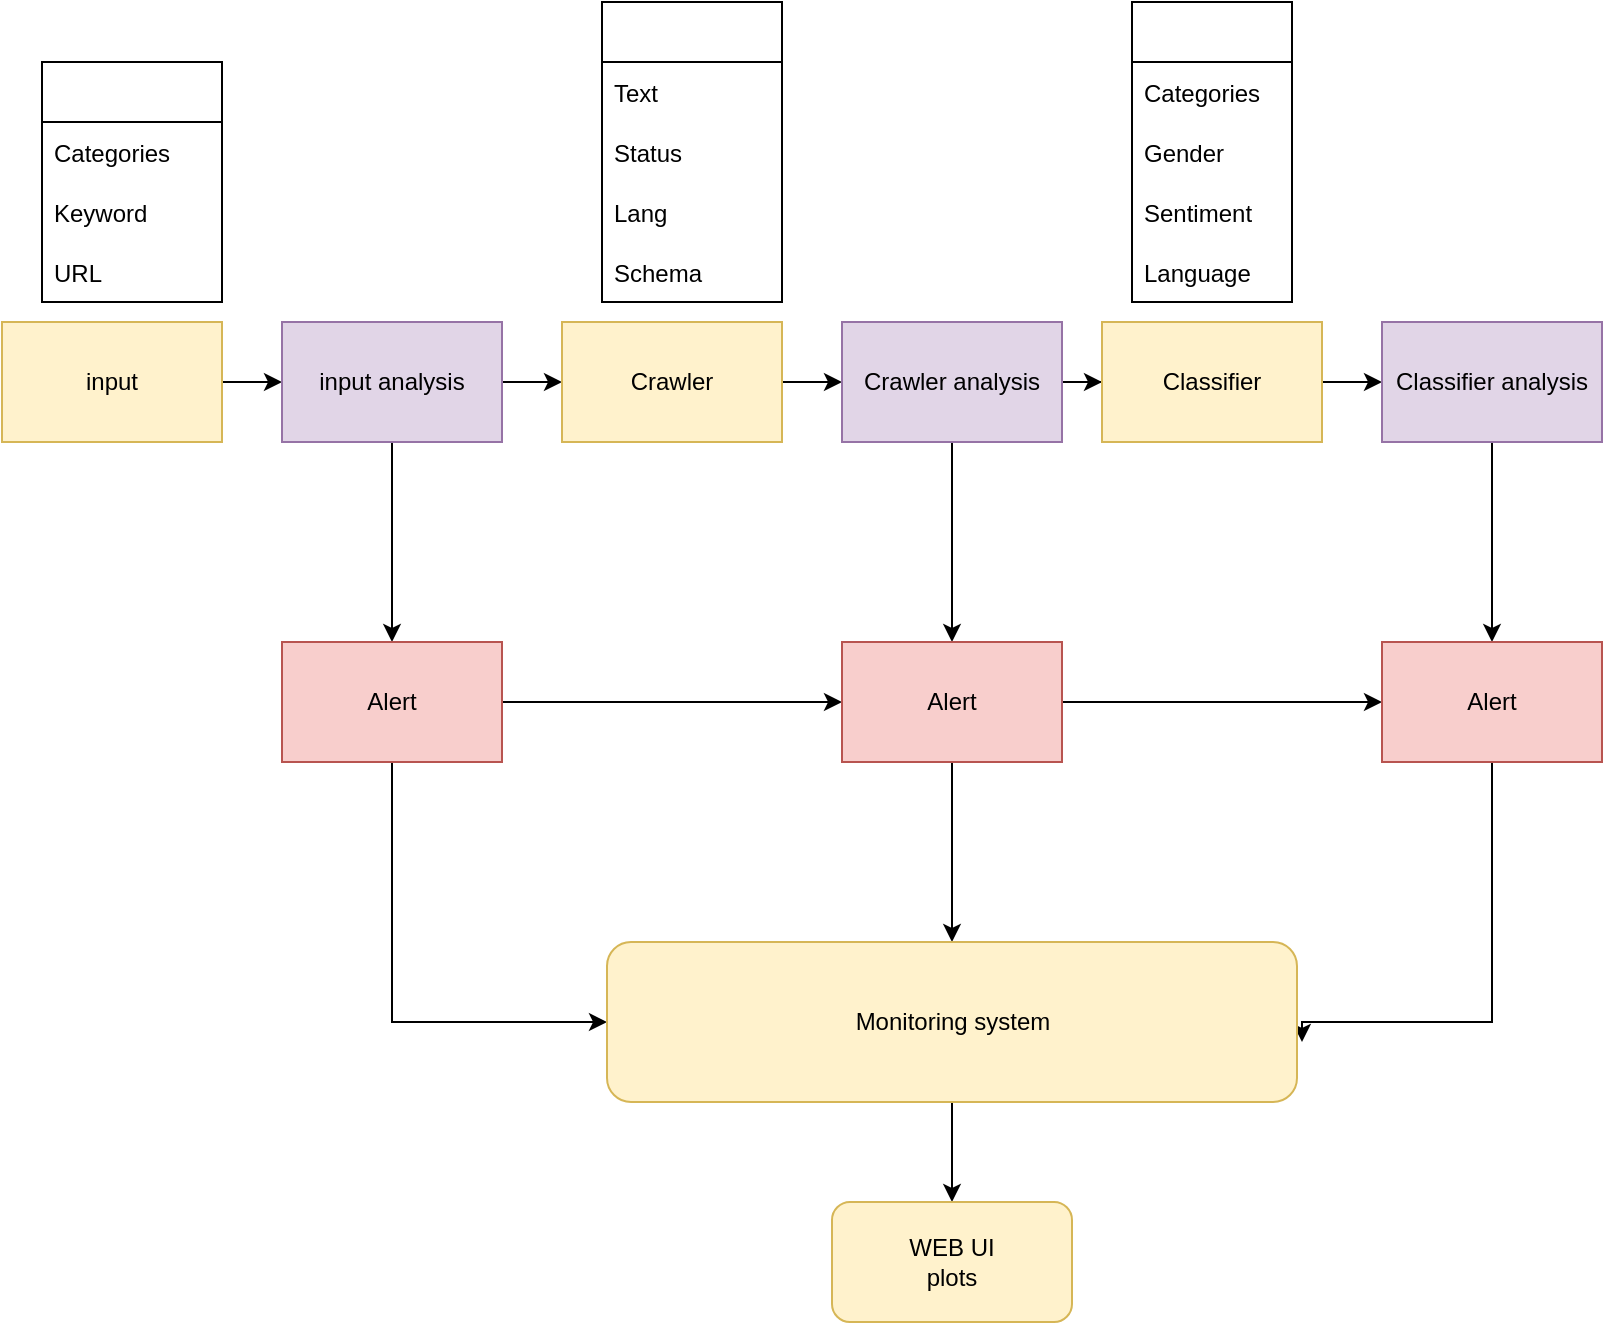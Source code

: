 <mxfile version="15.5.9" type="github" pages="2">
  <diagram id="3GnIAVyGm3pbei8IDFDy" name="Page-1">
    <mxGraphModel dx="1069" dy="625" grid="1" gridSize="10" guides="1" tooltips="1" connect="1" arrows="1" fold="1" page="1" pageScale="1" pageWidth="850" pageHeight="1100" math="0" shadow="0">
      <root>
        <mxCell id="0" />
        <mxCell id="1" parent="0" />
        <mxCell id="aZZkzBbwEPlgp3BR2I00-28" value="" style="edgeStyle=orthogonalEdgeStyle;rounded=0;orthogonalLoop=1;jettySize=auto;html=1;" edge="1" parent="1" source="aZZkzBbwEPlgp3BR2I00-1" target="aZZkzBbwEPlgp3BR2I00-6">
          <mxGeometry relative="1" as="geometry" />
        </mxCell>
        <mxCell id="aZZkzBbwEPlgp3BR2I00-1" value="input" style="rounded=0;whiteSpace=wrap;html=1;fillColor=#fff2cc;strokeColor=#d6b656;" vertex="1" parent="1">
          <mxGeometry x="40" y="210" width="110" height="60" as="geometry" />
        </mxCell>
        <mxCell id="aZZkzBbwEPlgp3BR2I00-2" value="" style="swimlane;fontStyle=0;childLayout=stackLayout;horizontal=1;startSize=30;horizontalStack=0;resizeParent=1;resizeParentMax=0;resizeLast=0;collapsible=1;marginBottom=0;" vertex="1" parent="1">
          <mxGeometry x="60" y="80" width="90" height="120" as="geometry" />
        </mxCell>
        <mxCell id="aZZkzBbwEPlgp3BR2I00-3" value="Categories" style="text;strokeColor=none;fillColor=none;align=left;verticalAlign=middle;spacingLeft=4;spacingRight=4;overflow=hidden;points=[[0,0.5],[1,0.5]];portConstraint=eastwest;rotatable=0;" vertex="1" parent="aZZkzBbwEPlgp3BR2I00-2">
          <mxGeometry y="30" width="90" height="30" as="geometry" />
        </mxCell>
        <mxCell id="aZZkzBbwEPlgp3BR2I00-4" value="Keyword" style="text;strokeColor=none;fillColor=none;align=left;verticalAlign=middle;spacingLeft=4;spacingRight=4;overflow=hidden;points=[[0,0.5],[1,0.5]];portConstraint=eastwest;rotatable=0;" vertex="1" parent="aZZkzBbwEPlgp3BR2I00-2">
          <mxGeometry y="60" width="90" height="30" as="geometry" />
        </mxCell>
        <mxCell id="aZZkzBbwEPlgp3BR2I00-5" value="URL" style="text;strokeColor=none;fillColor=none;align=left;verticalAlign=middle;spacingLeft=4;spacingRight=4;overflow=hidden;points=[[0,0.5],[1,0.5]];portConstraint=eastwest;rotatable=0;" vertex="1" parent="aZZkzBbwEPlgp3BR2I00-2">
          <mxGeometry y="90" width="90" height="30" as="geometry" />
        </mxCell>
        <mxCell id="aZZkzBbwEPlgp3BR2I00-25" value="" style="edgeStyle=orthogonalEdgeStyle;rounded=0;orthogonalLoop=1;jettySize=auto;html=1;" edge="1" parent="1" source="aZZkzBbwEPlgp3BR2I00-6" target="aZZkzBbwEPlgp3BR2I00-22">
          <mxGeometry relative="1" as="geometry" />
        </mxCell>
        <mxCell id="aZZkzBbwEPlgp3BR2I00-29" value="" style="edgeStyle=orthogonalEdgeStyle;rounded=0;orthogonalLoop=1;jettySize=auto;html=1;" edge="1" parent="1" source="aZZkzBbwEPlgp3BR2I00-6" target="aZZkzBbwEPlgp3BR2I00-7">
          <mxGeometry relative="1" as="geometry" />
        </mxCell>
        <mxCell id="aZZkzBbwEPlgp3BR2I00-6" value="input analysis" style="rounded=0;whiteSpace=wrap;html=1;fillColor=#e1d5e7;strokeColor=#9673a6;" vertex="1" parent="1">
          <mxGeometry x="180" y="210" width="110" height="60" as="geometry" />
        </mxCell>
        <mxCell id="aZZkzBbwEPlgp3BR2I00-30" value="" style="edgeStyle=orthogonalEdgeStyle;rounded=0;orthogonalLoop=1;jettySize=auto;html=1;" edge="1" parent="1" source="aZZkzBbwEPlgp3BR2I00-7" target="aZZkzBbwEPlgp3BR2I00-12">
          <mxGeometry relative="1" as="geometry" />
        </mxCell>
        <mxCell id="aZZkzBbwEPlgp3BR2I00-7" value="Crawler" style="rounded=0;whiteSpace=wrap;html=1;fillColor=#fff2cc;strokeColor=#d6b656;" vertex="1" parent="1">
          <mxGeometry x="320" y="210" width="110" height="60" as="geometry" />
        </mxCell>
        <mxCell id="aZZkzBbwEPlgp3BR2I00-8" value="" style="swimlane;fontStyle=0;childLayout=stackLayout;horizontal=1;startSize=30;horizontalStack=0;resizeParent=1;resizeParentMax=0;resizeLast=0;collapsible=1;marginBottom=0;" vertex="1" parent="1">
          <mxGeometry x="340" y="50" width="90" height="150" as="geometry" />
        </mxCell>
        <mxCell id="aZZkzBbwEPlgp3BR2I00-9" value="Text" style="text;strokeColor=none;fillColor=none;align=left;verticalAlign=middle;spacingLeft=4;spacingRight=4;overflow=hidden;points=[[0,0.5],[1,0.5]];portConstraint=eastwest;rotatable=0;" vertex="1" parent="aZZkzBbwEPlgp3BR2I00-8">
          <mxGeometry y="30" width="90" height="30" as="geometry" />
        </mxCell>
        <mxCell id="aZZkzBbwEPlgp3BR2I00-20" value="Status" style="text;strokeColor=none;fillColor=none;align=left;verticalAlign=middle;spacingLeft=4;spacingRight=4;overflow=hidden;points=[[0,0.5],[1,0.5]];portConstraint=eastwest;rotatable=0;" vertex="1" parent="aZZkzBbwEPlgp3BR2I00-8">
          <mxGeometry y="60" width="90" height="30" as="geometry" />
        </mxCell>
        <mxCell id="aZZkzBbwEPlgp3BR2I00-10" value="Lang" style="text;strokeColor=none;fillColor=none;align=left;verticalAlign=middle;spacingLeft=4;spacingRight=4;overflow=hidden;points=[[0,0.5],[1,0.5]];portConstraint=eastwest;rotatable=0;" vertex="1" parent="aZZkzBbwEPlgp3BR2I00-8">
          <mxGeometry y="90" width="90" height="30" as="geometry" />
        </mxCell>
        <mxCell id="aZZkzBbwEPlgp3BR2I00-11" value="Schema" style="text;strokeColor=none;fillColor=none;align=left;verticalAlign=middle;spacingLeft=4;spacingRight=4;overflow=hidden;points=[[0,0.5],[1,0.5]];portConstraint=eastwest;rotatable=0;" vertex="1" parent="aZZkzBbwEPlgp3BR2I00-8">
          <mxGeometry y="120" width="90" height="30" as="geometry" />
        </mxCell>
        <mxCell id="aZZkzBbwEPlgp3BR2I00-26" value="" style="edgeStyle=orthogonalEdgeStyle;rounded=0;orthogonalLoop=1;jettySize=auto;html=1;" edge="1" parent="1" source="aZZkzBbwEPlgp3BR2I00-12" target="aZZkzBbwEPlgp3BR2I00-23">
          <mxGeometry relative="1" as="geometry" />
        </mxCell>
        <mxCell id="aZZkzBbwEPlgp3BR2I00-31" value="" style="edgeStyle=orthogonalEdgeStyle;rounded=0;orthogonalLoop=1;jettySize=auto;html=1;" edge="1" parent="1" source="aZZkzBbwEPlgp3BR2I00-12" target="aZZkzBbwEPlgp3BR2I00-14">
          <mxGeometry relative="1" as="geometry" />
        </mxCell>
        <mxCell id="aZZkzBbwEPlgp3BR2I00-12" value="Crawler analysis" style="rounded=0;whiteSpace=wrap;html=1;fillColor=#e1d5e7;strokeColor=#9673a6;" vertex="1" parent="1">
          <mxGeometry x="460" y="210" width="110" height="60" as="geometry" />
        </mxCell>
        <mxCell id="aZZkzBbwEPlgp3BR2I00-32" value="" style="edgeStyle=orthogonalEdgeStyle;rounded=0;orthogonalLoop=1;jettySize=auto;html=1;" edge="1" parent="1" source="aZZkzBbwEPlgp3BR2I00-14" target="aZZkzBbwEPlgp3BR2I00-19">
          <mxGeometry relative="1" as="geometry" />
        </mxCell>
        <mxCell id="aZZkzBbwEPlgp3BR2I00-14" value="Classifier" style="rounded=0;whiteSpace=wrap;html=1;fillColor=#fff2cc;strokeColor=#d6b656;" vertex="1" parent="1">
          <mxGeometry x="590" y="210" width="110" height="60" as="geometry" />
        </mxCell>
        <mxCell id="aZZkzBbwEPlgp3BR2I00-15" value="" style="swimlane;fontStyle=0;childLayout=stackLayout;horizontal=1;startSize=30;horizontalStack=0;resizeParent=1;resizeParentMax=0;resizeLast=0;collapsible=1;marginBottom=0;" vertex="1" parent="1">
          <mxGeometry x="605" y="50" width="80" height="150" as="geometry" />
        </mxCell>
        <mxCell id="aZZkzBbwEPlgp3BR2I00-16" value="Categories" style="text;strokeColor=none;fillColor=none;align=left;verticalAlign=middle;spacingLeft=4;spacingRight=4;overflow=hidden;points=[[0,0.5],[1,0.5]];portConstraint=eastwest;rotatable=0;" vertex="1" parent="aZZkzBbwEPlgp3BR2I00-15">
          <mxGeometry y="30" width="80" height="30" as="geometry" />
        </mxCell>
        <mxCell id="aZZkzBbwEPlgp3BR2I00-17" value="Gender" style="text;strokeColor=none;fillColor=none;align=left;verticalAlign=middle;spacingLeft=4;spacingRight=4;overflow=hidden;points=[[0,0.5],[1,0.5]];portConstraint=eastwest;rotatable=0;" vertex="1" parent="aZZkzBbwEPlgp3BR2I00-15">
          <mxGeometry y="60" width="80" height="30" as="geometry" />
        </mxCell>
        <mxCell id="aZZkzBbwEPlgp3BR2I00-21" value="Sentiment" style="text;strokeColor=none;fillColor=none;align=left;verticalAlign=middle;spacingLeft=4;spacingRight=4;overflow=hidden;points=[[0,0.5],[1,0.5]];portConstraint=eastwest;rotatable=0;" vertex="1" parent="aZZkzBbwEPlgp3BR2I00-15">
          <mxGeometry y="90" width="80" height="30" as="geometry" />
        </mxCell>
        <mxCell id="aZZkzBbwEPlgp3BR2I00-18" value="Language" style="text;strokeColor=none;fillColor=none;align=left;verticalAlign=middle;spacingLeft=4;spacingRight=4;overflow=hidden;points=[[0,0.5],[1,0.5]];portConstraint=eastwest;rotatable=0;" vertex="1" parent="aZZkzBbwEPlgp3BR2I00-15">
          <mxGeometry y="120" width="80" height="30" as="geometry" />
        </mxCell>
        <mxCell id="aZZkzBbwEPlgp3BR2I00-27" value="" style="edgeStyle=orthogonalEdgeStyle;rounded=0;orthogonalLoop=1;jettySize=auto;html=1;" edge="1" parent="1" source="aZZkzBbwEPlgp3BR2I00-19" target="aZZkzBbwEPlgp3BR2I00-24">
          <mxGeometry relative="1" as="geometry" />
        </mxCell>
        <mxCell id="aZZkzBbwEPlgp3BR2I00-19" value="Classifier analysis" style="rounded=0;whiteSpace=wrap;html=1;fillColor=#e1d5e7;strokeColor=#9673a6;" vertex="1" parent="1">
          <mxGeometry x="730" y="210" width="110" height="60" as="geometry" />
        </mxCell>
        <mxCell id="aZZkzBbwEPlgp3BR2I00-34" style="edgeStyle=orthogonalEdgeStyle;rounded=0;orthogonalLoop=1;jettySize=auto;html=1;entryX=0;entryY=0.5;entryDx=0;entryDy=0;" edge="1" parent="1" source="aZZkzBbwEPlgp3BR2I00-22" target="aZZkzBbwEPlgp3BR2I00-33">
          <mxGeometry relative="1" as="geometry">
            <Array as="points">
              <mxPoint x="235" y="560" />
            </Array>
          </mxGeometry>
        </mxCell>
        <mxCell id="mic6tJPQrOKddXH-hk2q-8" style="edgeStyle=orthogonalEdgeStyle;rounded=0;orthogonalLoop=1;jettySize=auto;html=1;" edge="1" parent="1" source="aZZkzBbwEPlgp3BR2I00-22" target="aZZkzBbwEPlgp3BR2I00-23">
          <mxGeometry relative="1" as="geometry" />
        </mxCell>
        <mxCell id="aZZkzBbwEPlgp3BR2I00-22" value="Alert" style="rounded=0;whiteSpace=wrap;html=1;fillColor=#f8cecc;strokeColor=#b85450;" vertex="1" parent="1">
          <mxGeometry x="180" y="370" width="110" height="60" as="geometry" />
        </mxCell>
        <mxCell id="aZZkzBbwEPlgp3BR2I00-35" style="edgeStyle=orthogonalEdgeStyle;rounded=0;orthogonalLoop=1;jettySize=auto;html=1;entryX=0.5;entryY=0;entryDx=0;entryDy=0;" edge="1" parent="1" source="aZZkzBbwEPlgp3BR2I00-23" target="aZZkzBbwEPlgp3BR2I00-33">
          <mxGeometry relative="1" as="geometry" />
        </mxCell>
        <mxCell id="mic6tJPQrOKddXH-hk2q-9" style="edgeStyle=orthogonalEdgeStyle;rounded=0;orthogonalLoop=1;jettySize=auto;html=1;entryX=0;entryY=0.5;entryDx=0;entryDy=0;" edge="1" parent="1" source="aZZkzBbwEPlgp3BR2I00-23" target="aZZkzBbwEPlgp3BR2I00-24">
          <mxGeometry relative="1" as="geometry" />
        </mxCell>
        <mxCell id="aZZkzBbwEPlgp3BR2I00-23" value="Alert" style="rounded=0;whiteSpace=wrap;html=1;fillColor=#f8cecc;strokeColor=#b85450;" vertex="1" parent="1">
          <mxGeometry x="460" y="370" width="110" height="60" as="geometry" />
        </mxCell>
        <mxCell id="aZZkzBbwEPlgp3BR2I00-36" style="edgeStyle=orthogonalEdgeStyle;rounded=0;orthogonalLoop=1;jettySize=auto;html=1;" edge="1" parent="1" source="aZZkzBbwEPlgp3BR2I00-24">
          <mxGeometry relative="1" as="geometry">
            <mxPoint x="690.0" y="570" as="targetPoint" />
            <Array as="points">
              <mxPoint x="785" y="560" />
              <mxPoint x="690" y="560" />
            </Array>
          </mxGeometry>
        </mxCell>
        <mxCell id="aZZkzBbwEPlgp3BR2I00-24" value="Alert" style="rounded=0;whiteSpace=wrap;html=1;fillColor=#f8cecc;strokeColor=#b85450;" vertex="1" parent="1">
          <mxGeometry x="730" y="370" width="110" height="60" as="geometry" />
        </mxCell>
        <mxCell id="aZZkzBbwEPlgp3BR2I00-40" value="" style="edgeStyle=orthogonalEdgeStyle;rounded=0;orthogonalLoop=1;jettySize=auto;html=1;" edge="1" parent="1" source="aZZkzBbwEPlgp3BR2I00-33" target="aZZkzBbwEPlgp3BR2I00-39">
          <mxGeometry relative="1" as="geometry" />
        </mxCell>
        <mxCell id="aZZkzBbwEPlgp3BR2I00-33" value="Monitoring system" style="rounded=1;whiteSpace=wrap;html=1;fillColor=#fff2cc;strokeColor=#d6b656;" vertex="1" parent="1">
          <mxGeometry x="342.5" y="520" width="345" height="80" as="geometry" />
        </mxCell>
        <mxCell id="aZZkzBbwEPlgp3BR2I00-39" value="WEB UI&lt;br&gt;plots " style="rounded=1;whiteSpace=wrap;html=1;fillColor=#fff2cc;strokeColor=#d6b656;" vertex="1" parent="1">
          <mxGeometry x="455" y="650" width="120" height="60" as="geometry" />
        </mxCell>
      </root>
    </mxGraphModel>
  </diagram>
  <diagram id="YWvs_xJHy2XgvdXVI5-9" name="Page-2">
    <mxGraphModel dx="802" dy="469" grid="1" gridSize="10" guides="1" tooltips="1" connect="1" arrows="1" fold="1" page="1" pageScale="1" pageWidth="850" pageHeight="1100" math="0" shadow="0">
      <root>
        <mxCell id="DwXUvMFlEcANdVzrCPqp-0" />
        <mxCell id="DwXUvMFlEcANdVzrCPqp-1" parent="DwXUvMFlEcANdVzrCPqp-0" />
        <mxCell id="DwXUvMFlEcANdVzrCPqp-2" value="Status Rate" style="rounded=1;whiteSpace=wrap;html=1;" vertex="1" parent="DwXUvMFlEcANdVzrCPqp-1">
          <mxGeometry x="140" y="60" width="140" height="50" as="geometry" />
        </mxCell>
        <mxCell id="DwXUvMFlEcANdVzrCPqp-3" value="Tiers dist" style="rounded=1;whiteSpace=wrap;html=1;" vertex="1" parent="DwXUvMFlEcANdVzrCPqp-1">
          <mxGeometry x="130" y="510" width="140" height="50" as="geometry" />
        </mxCell>
        <mxCell id="DwXUvMFlEcANdVzrCPqp-4" value="Categories dist" style="rounded=1;whiteSpace=wrap;html=1;" vertex="1" parent="DwXUvMFlEcANdVzrCPqp-1">
          <mxGeometry x="130" y="375" width="140" height="50" as="geometry" />
        </mxCell>
        <mxCell id="DwXUvMFlEcANdVzrCPqp-5" value="Eng language rate" style="rounded=1;whiteSpace=wrap;html=1;" vertex="1" parent="DwXUvMFlEcANdVzrCPqp-1">
          <mxGeometry x="130" y="265" width="140" height="50" as="geometry" />
        </mxCell>
        <mxCell id="DwXUvMFlEcANdVzrCPqp-6" value="Schema rate" style="rounded=1;whiteSpace=wrap;html=1;" vertex="1" parent="DwXUvMFlEcANdVzrCPqp-1">
          <mxGeometry x="130" y="160" width="140" height="50" as="geometry" />
        </mxCell>
        <mxCell id="DwXUvMFlEcANdVzrCPqp-7" value="Most popular words in texts" style="rounded=1;whiteSpace=wrap;html=1;" vertex="1" parent="DwXUvMFlEcANdVzrCPqp-1">
          <mxGeometry x="130" y="620" width="140" height="50" as="geometry" />
        </mxCell>
        <mxCell id="DwXUvMFlEcANdVzrCPqp-8" value="Text length" style="rounded=1;whiteSpace=wrap;html=1;" vertex="1" parent="DwXUvMFlEcANdVzrCPqp-1">
          <mxGeometry x="130" y="600" width="140" height="50" as="geometry" />
        </mxCell>
        <mxCell id="TSmjcMCYde0NqKf1SZaQ-0" value="predicted" style="ellipse;whiteSpace=wrap;html=1;fillColor=#d5e8d4;strokeColor=#82b366;" vertex="1" parent="DwXUvMFlEcANdVzrCPqp-1">
          <mxGeometry x="350" y="20" width="60" height="40" as="geometry" />
        </mxCell>
        <mxCell id="TSmjcMCYde0NqKf1SZaQ-1" value="parsed" style="ellipse;whiteSpace=wrap;html=1;fillColor=#f8cecc;strokeColor=#b85450;" vertex="1" parent="DwXUvMFlEcANdVzrCPqp-1">
          <mxGeometry x="350" y="60" width="60" height="40" as="geometry" />
        </mxCell>
        <mxCell id="TSmjcMCYde0NqKf1SZaQ-2" value="failed" style="ellipse;whiteSpace=wrap;html=1;fillColor=#f8cecc;strokeColor=#b85450;" vertex="1" parent="DwXUvMFlEcANdVzrCPqp-1">
          <mxGeometry x="350" y="100" width="60" height="40" as="geometry" />
        </mxCell>
        <mxCell id="UDMDJaZ8qNYe_O04U9yE-1" value="https" style="ellipse;whiteSpace=wrap;html=1;fillColor=#d5e8d4;strokeColor=#82b366;" vertex="1" parent="DwXUvMFlEcANdVzrCPqp-1">
          <mxGeometry x="350" y="150" width="60" height="40" as="geometry" />
        </mxCell>
        <mxCell id="UDMDJaZ8qNYe_O04U9yE-2" value="http" style="ellipse;whiteSpace=wrap;html=1;fillColor=#f8cecc;strokeColor=#b85450;" vertex="1" parent="DwXUvMFlEcANdVzrCPqp-1">
          <mxGeometry x="350" y="190" width="60" height="40" as="geometry" />
        </mxCell>
        <mxCell id="UDMDJaZ8qNYe_O04U9yE-5" value="Eng" style="ellipse;whiteSpace=wrap;html=1;fillColor=#d5e8d4;strokeColor=#82b366;" vertex="1" parent="DwXUvMFlEcANdVzrCPqp-1">
          <mxGeometry x="350" y="250" width="60" height="40" as="geometry" />
        </mxCell>
        <mxCell id="UDMDJaZ8qNYe_O04U9yE-6" value="Other" style="ellipse;whiteSpace=wrap;html=1;fillColor=#f8cecc;strokeColor=#b85450;" vertex="1" parent="DwXUvMFlEcANdVzrCPqp-1">
          <mxGeometry x="350" y="290" width="60" height="40" as="geometry" />
        </mxCell>
        <mxCell id="UDMDJaZ8qNYe_O04U9yE-7" value="Mode" style="ellipse;whiteSpace=wrap;html=1;fillColor=#fff2cc;strokeColor=#d6b656;" vertex="1" parent="DwXUvMFlEcANdVzrCPqp-1">
          <mxGeometry x="350" y="340" width="60" height="40" as="geometry" />
        </mxCell>
        <mxCell id="UDMDJaZ8qNYe_O04U9yE-8" value="# unique" style="ellipse;whiteSpace=wrap;html=1;fillColor=#fff2cc;strokeColor=#d6b656;" vertex="1" parent="DwXUvMFlEcANdVzrCPqp-1">
          <mxGeometry x="350" y="380" width="60" height="40" as="geometry" />
        </mxCell>
        <mxCell id="UDMDJaZ8qNYe_O04U9yE-9" value="?" style="ellipse;whiteSpace=wrap;html=1;fillColor=#fff2cc;strokeColor=#d6b656;" vertex="1" parent="DwXUvMFlEcANdVzrCPqp-1">
          <mxGeometry x="350" y="420" width="60" height="40" as="geometry" />
        </mxCell>
        <mxCell id="UDMDJaZ8qNYe_O04U9yE-14" value="Mode" style="ellipse;whiteSpace=wrap;html=1;fillColor=#fff2cc;strokeColor=#d6b656;" vertex="1" parent="DwXUvMFlEcANdVzrCPqp-1">
          <mxGeometry x="350" y="475" width="60" height="40" as="geometry" />
        </mxCell>
        <mxCell id="UDMDJaZ8qNYe_O04U9yE-15" value="# unique" style="ellipse;whiteSpace=wrap;html=1;fillColor=#fff2cc;strokeColor=#d6b656;" vertex="1" parent="DwXUvMFlEcANdVzrCPqp-1">
          <mxGeometry x="350" y="515" width="60" height="40" as="geometry" />
        </mxCell>
        <mxCell id="UDMDJaZ8qNYe_O04U9yE-16" value="?" style="ellipse;whiteSpace=wrap;html=1;fillColor=#fff2cc;strokeColor=#d6b656;" vertex="1" parent="DwXUvMFlEcANdVzrCPqp-1">
          <mxGeometry x="350" y="555" width="60" height="40" as="geometry" />
        </mxCell>
      </root>
    </mxGraphModel>
  </diagram>
</mxfile>
